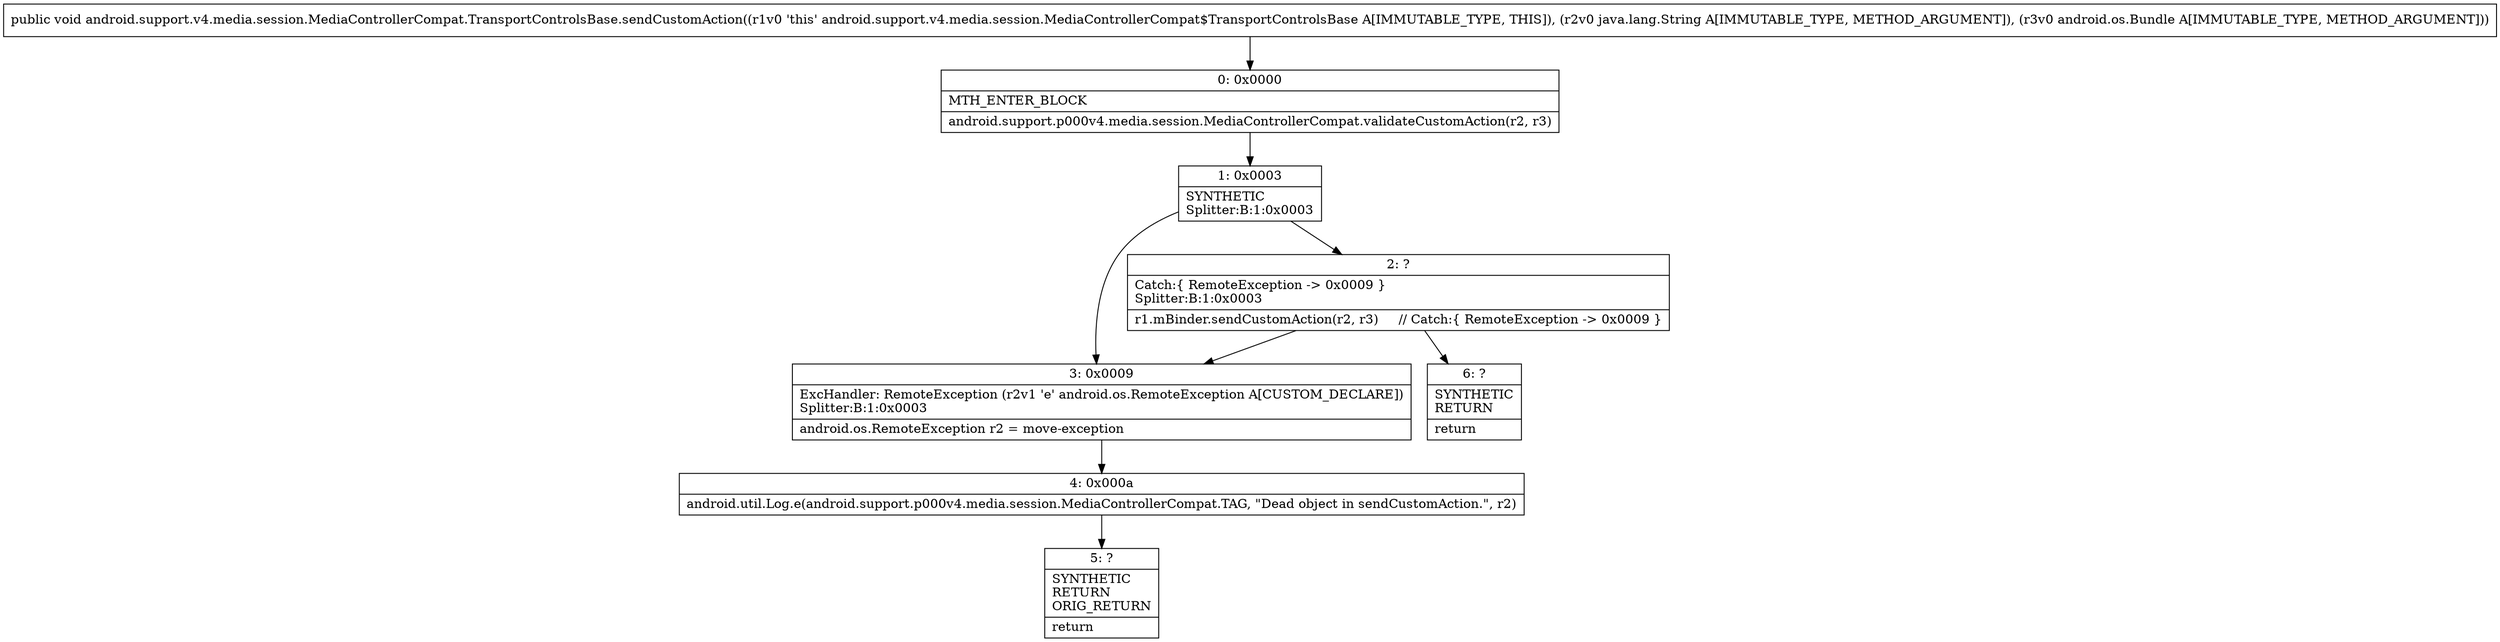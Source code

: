 digraph "CFG forandroid.support.v4.media.session.MediaControllerCompat.TransportControlsBase.sendCustomAction(Ljava\/lang\/String;Landroid\/os\/Bundle;)V" {
Node_0 [shape=record,label="{0\:\ 0x0000|MTH_ENTER_BLOCK\l|android.support.p000v4.media.session.MediaControllerCompat.validateCustomAction(r2, r3)\l}"];
Node_1 [shape=record,label="{1\:\ 0x0003|SYNTHETIC\lSplitter:B:1:0x0003\l}"];
Node_2 [shape=record,label="{2\:\ ?|Catch:\{ RemoteException \-\> 0x0009 \}\lSplitter:B:1:0x0003\l|r1.mBinder.sendCustomAction(r2, r3)     \/\/ Catch:\{ RemoteException \-\> 0x0009 \}\l}"];
Node_3 [shape=record,label="{3\:\ 0x0009|ExcHandler: RemoteException (r2v1 'e' android.os.RemoteException A[CUSTOM_DECLARE])\lSplitter:B:1:0x0003\l|android.os.RemoteException r2 = move\-exception\l}"];
Node_4 [shape=record,label="{4\:\ 0x000a|android.util.Log.e(android.support.p000v4.media.session.MediaControllerCompat.TAG, \"Dead object in sendCustomAction.\", r2)\l}"];
Node_5 [shape=record,label="{5\:\ ?|SYNTHETIC\lRETURN\lORIG_RETURN\l|return\l}"];
Node_6 [shape=record,label="{6\:\ ?|SYNTHETIC\lRETURN\l|return\l}"];
MethodNode[shape=record,label="{public void android.support.v4.media.session.MediaControllerCompat.TransportControlsBase.sendCustomAction((r1v0 'this' android.support.v4.media.session.MediaControllerCompat$TransportControlsBase A[IMMUTABLE_TYPE, THIS]), (r2v0 java.lang.String A[IMMUTABLE_TYPE, METHOD_ARGUMENT]), (r3v0 android.os.Bundle A[IMMUTABLE_TYPE, METHOD_ARGUMENT])) }"];
MethodNode -> Node_0;
Node_0 -> Node_1;
Node_1 -> Node_2;
Node_1 -> Node_3;
Node_2 -> Node_3;
Node_2 -> Node_6;
Node_3 -> Node_4;
Node_4 -> Node_5;
}


